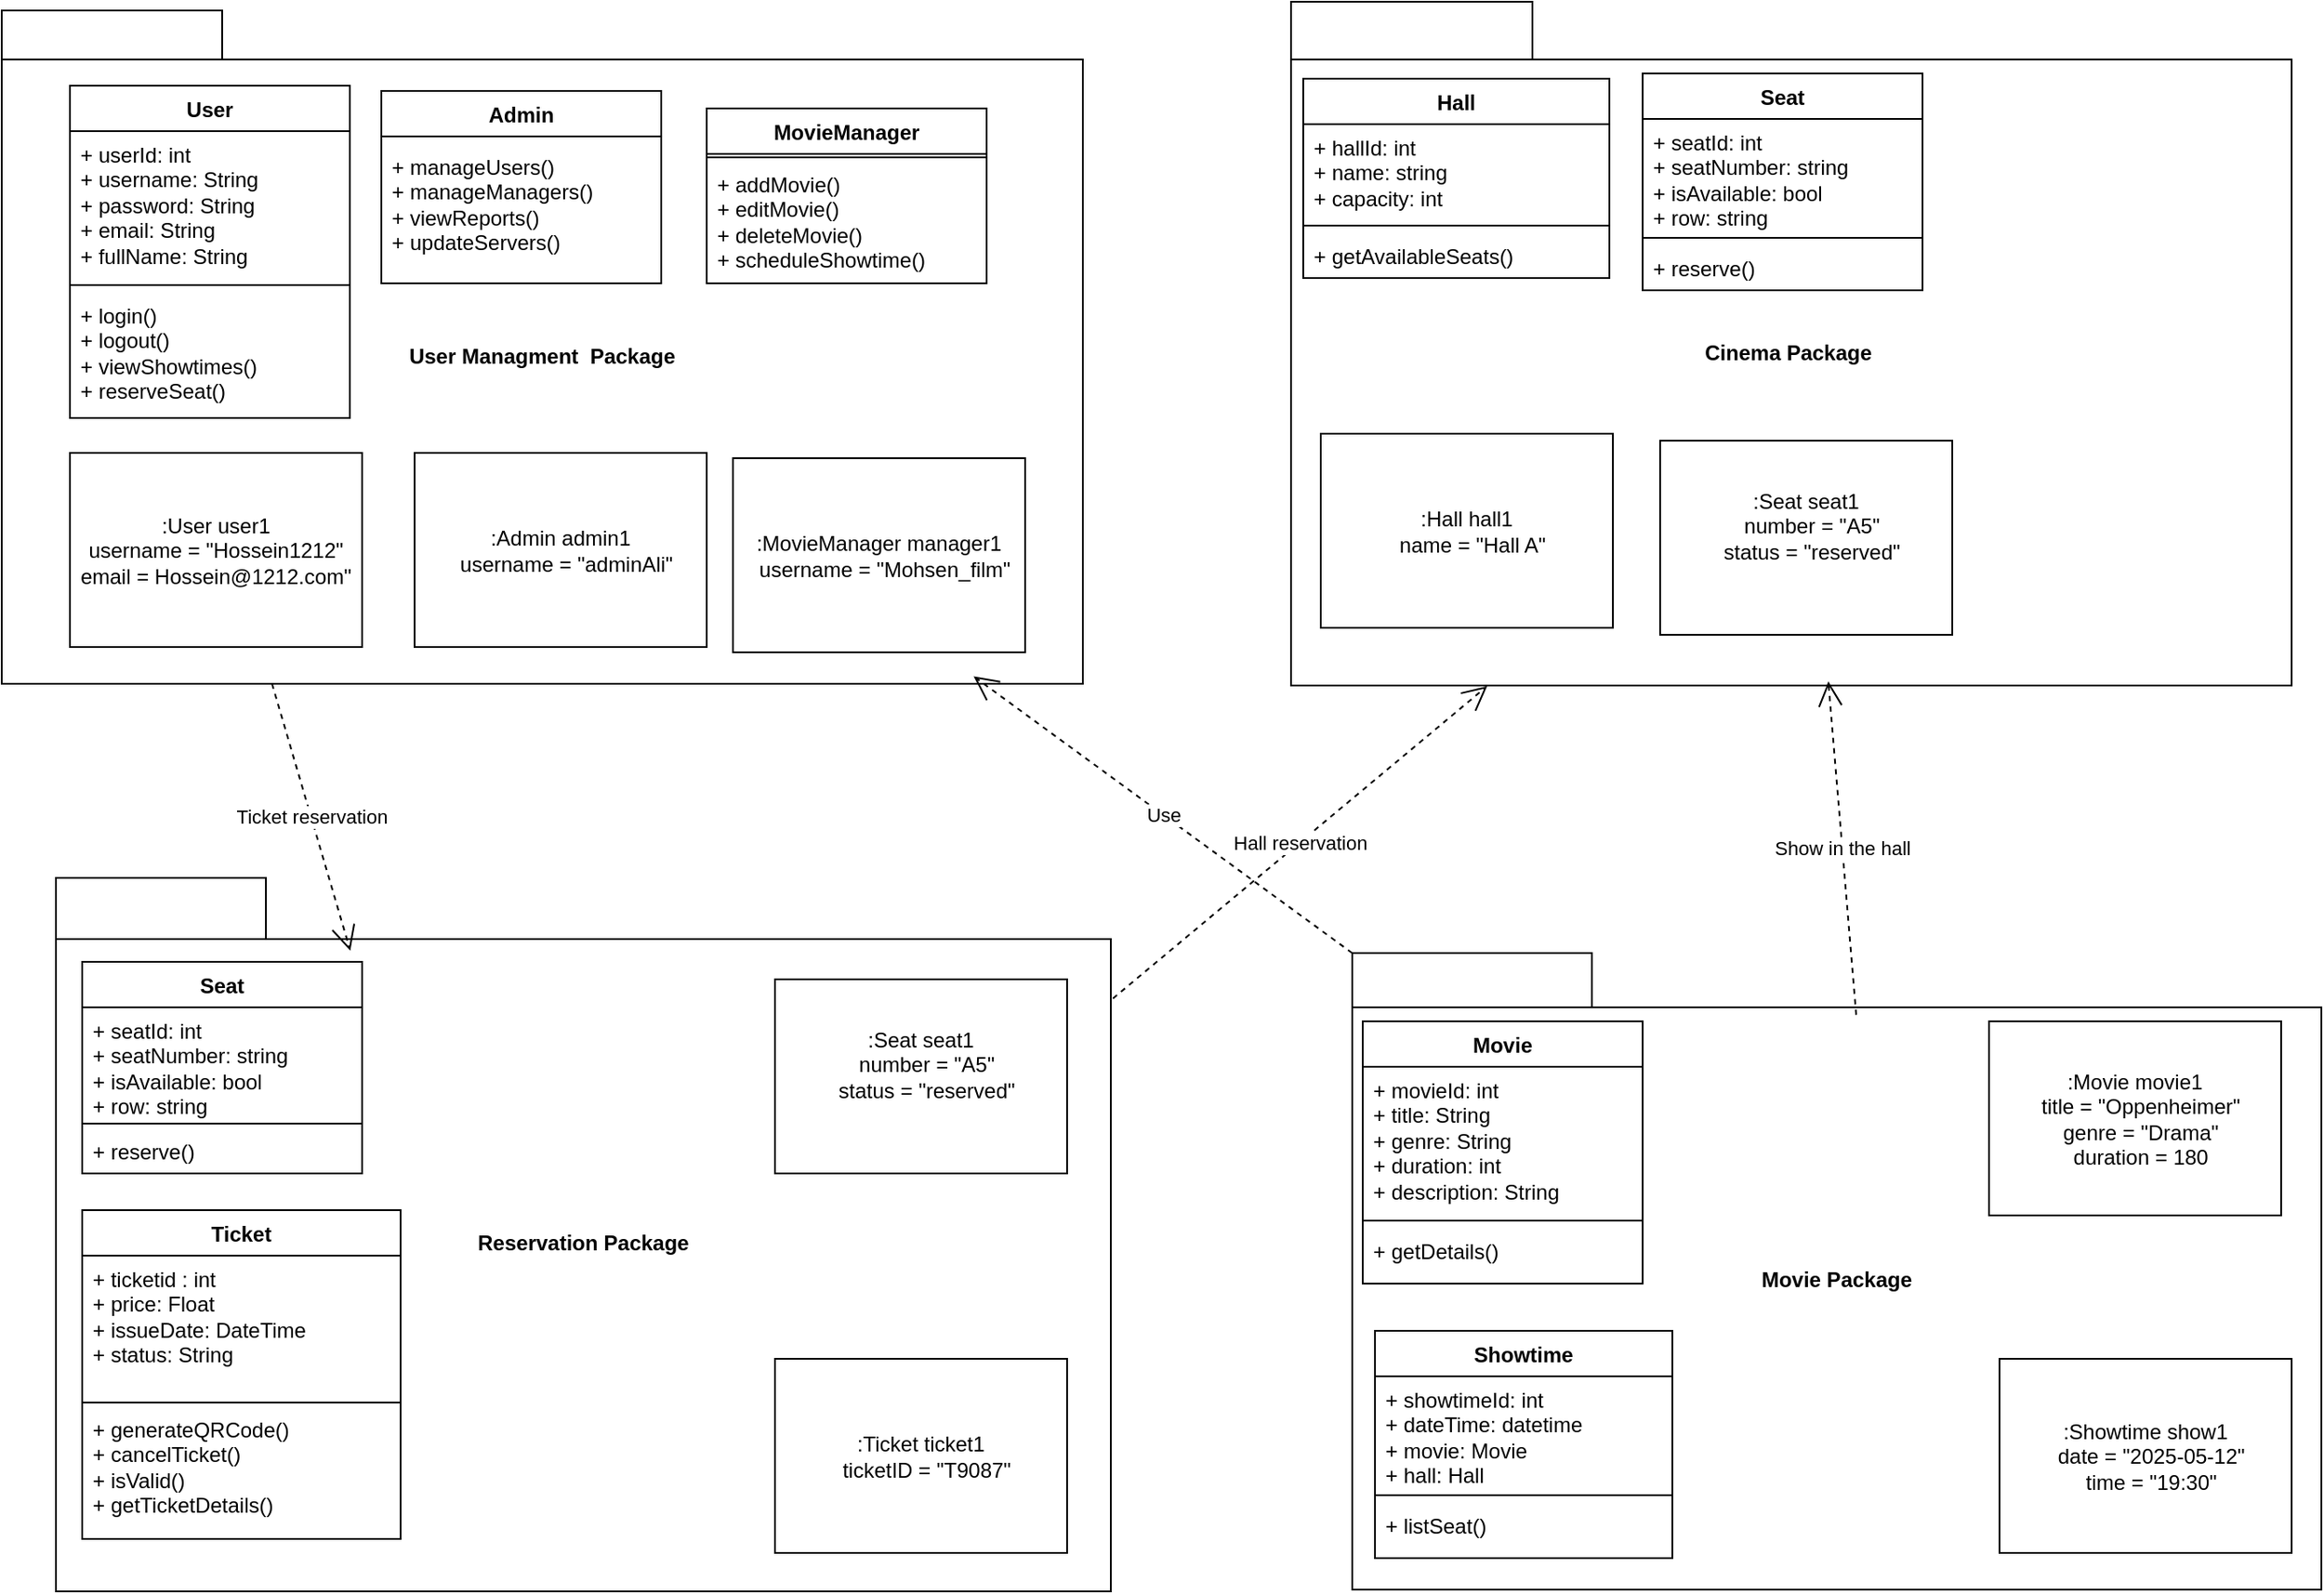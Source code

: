 <mxfile version="27.0.2">
  <diagram name="Page-1" id="L9Wf18wxegTXPgusKJFE">
    <mxGraphModel dx="1895" dy="1153" grid="0" gridSize="10" guides="1" tooltips="1" connect="1" arrows="1" fold="1" page="1" pageScale="1" pageWidth="850" pageHeight="1100" math="0" shadow="0">
      <root>
        <mxCell id="0" />
        <mxCell id="1" parent="0" />
        <mxCell id="6vWtqtXVMB1vAv6v9ba5-1" value="User Managment&amp;nbsp; Package" style="shape=folder;fontStyle=1;spacingTop=10;tabWidth=126;tabHeight=28;tabPosition=left;html=1;whiteSpace=wrap;" vertex="1" parent="1">
          <mxGeometry x="50" y="51" width="618" height="385" as="geometry" />
        </mxCell>
        <mxCell id="6vWtqtXVMB1vAv6v9ba5-6" value="User" style="swimlane;fontStyle=1;align=center;verticalAlign=top;childLayout=stackLayout;horizontal=1;startSize=26;horizontalStack=0;resizeParent=1;resizeParentMax=0;resizeLast=0;collapsible=1;marginBottom=0;whiteSpace=wrap;html=1;" vertex="1" parent="1">
          <mxGeometry x="89" y="94" width="160" height="190" as="geometry">
            <mxRectangle x="220" y="160" width="70" height="30" as="alternateBounds" />
          </mxGeometry>
        </mxCell>
        <mxCell id="6vWtqtXVMB1vAv6v9ba5-7" value="&lt;div&gt;+ userId: int&lt;/div&gt;&lt;div&gt;+ username: String&lt;/div&gt;&lt;div&gt;+ password: String&lt;/div&gt;&lt;div&gt;+ email: String&lt;/div&gt;&lt;div&gt;+ fullName: String&lt;/div&gt;" style="text;strokeColor=none;fillColor=none;align=left;verticalAlign=top;spacingLeft=4;spacingRight=4;overflow=hidden;rotatable=0;points=[[0,0.5],[1,0.5]];portConstraint=eastwest;whiteSpace=wrap;html=1;" vertex="1" parent="6vWtqtXVMB1vAv6v9ba5-6">
          <mxGeometry y="26" width="160" height="84" as="geometry" />
        </mxCell>
        <mxCell id="6vWtqtXVMB1vAv6v9ba5-8" value="" style="line;strokeWidth=1;fillColor=none;align=left;verticalAlign=middle;spacingTop=-1;spacingLeft=3;spacingRight=3;rotatable=0;labelPosition=right;points=[];portConstraint=eastwest;strokeColor=inherit;" vertex="1" parent="6vWtqtXVMB1vAv6v9ba5-6">
          <mxGeometry y="110" width="160" height="8" as="geometry" />
        </mxCell>
        <mxCell id="6vWtqtXVMB1vAv6v9ba5-9" value="&lt;div&gt;&lt;div&gt;+ login()&lt;/div&gt;&lt;div&gt;+ logout()&lt;/div&gt;&lt;div&gt;+ viewShowtimes()&lt;/div&gt;&lt;div&gt;+ reserveSeat()&lt;/div&gt;&lt;/div&gt;" style="text;strokeColor=none;fillColor=none;align=left;verticalAlign=top;spacingLeft=4;spacingRight=4;overflow=hidden;rotatable=0;points=[[0,0.5],[1,0.5]];portConstraint=eastwest;whiteSpace=wrap;html=1;" vertex="1" parent="6vWtqtXVMB1vAv6v9ba5-6">
          <mxGeometry y="118" width="160" height="72" as="geometry" />
        </mxCell>
        <mxCell id="6vWtqtXVMB1vAv6v9ba5-10" value="Admin" style="swimlane;fontStyle=1;align=center;verticalAlign=top;childLayout=stackLayout;horizontal=1;startSize=26;horizontalStack=0;resizeParent=1;resizeParentMax=0;resizeLast=0;collapsible=1;marginBottom=0;whiteSpace=wrap;html=1;" vertex="1" parent="1">
          <mxGeometry x="267" y="97" width="160" height="110" as="geometry" />
        </mxCell>
        <mxCell id="6vWtqtXVMB1vAv6v9ba5-11" value="+ field: type" style="text;strokeColor=none;fillColor=none;align=left;verticalAlign=top;spacingLeft=4;spacingRight=4;overflow=hidden;rotatable=0;points=[[0,0.5],[1,0.5]];portConstraint=eastwest;whiteSpace=wrap;html=1;" vertex="1" parent="6vWtqtXVMB1vAv6v9ba5-10">
          <mxGeometry y="26" width="160" height="4" as="geometry" />
        </mxCell>
        <mxCell id="6vWtqtXVMB1vAv6v9ba5-12" value="" style="line;strokeWidth=1;fillColor=none;align=left;verticalAlign=middle;spacingTop=-1;spacingLeft=3;spacingRight=3;rotatable=0;labelPosition=right;points=[];portConstraint=eastwest;strokeColor=inherit;" vertex="1" parent="6vWtqtXVMB1vAv6v9ba5-10">
          <mxGeometry y="30" width="160" as="geometry" />
        </mxCell>
        <mxCell id="6vWtqtXVMB1vAv6v9ba5-13" value="&lt;div&gt;+ manageUsers()&lt;/div&gt;&lt;div&gt;+ manageManagers()&lt;/div&gt;&lt;div&gt;+ viewReports()&lt;/div&gt;&lt;div&gt;+ updateServers()&lt;/div&gt;" style="text;strokeColor=none;fillColor=none;align=left;verticalAlign=top;spacingLeft=4;spacingRight=4;overflow=hidden;rotatable=0;points=[[0,0.5],[1,0.5]];portConstraint=eastwest;whiteSpace=wrap;html=1;" vertex="1" parent="6vWtqtXVMB1vAv6v9ba5-10">
          <mxGeometry y="30" width="160" height="80" as="geometry" />
        </mxCell>
        <mxCell id="6vWtqtXVMB1vAv6v9ba5-14" value="MovieManager" style="swimlane;fontStyle=1;align=center;verticalAlign=top;childLayout=stackLayout;horizontal=1;startSize=26;horizontalStack=0;resizeParent=1;resizeParentMax=0;resizeLast=0;collapsible=1;marginBottom=0;whiteSpace=wrap;html=1;" vertex="1" parent="1">
          <mxGeometry x="453" y="107" width="160" height="100" as="geometry" />
        </mxCell>
        <mxCell id="6vWtqtXVMB1vAv6v9ba5-15" value="" style="line;strokeWidth=1;fillColor=none;align=left;verticalAlign=middle;spacingTop=-1;spacingLeft=3;spacingRight=3;rotatable=0;labelPosition=right;points=[];portConstraint=eastwest;strokeColor=inherit;" vertex="1" parent="6vWtqtXVMB1vAv6v9ba5-14">
          <mxGeometry y="26" width="160" height="4" as="geometry" />
        </mxCell>
        <mxCell id="6vWtqtXVMB1vAv6v9ba5-16" value="&lt;div&gt;+ addMovie()&lt;/div&gt;&lt;div&gt;+ editMovie()&lt;/div&gt;&lt;div&gt;+ deleteMovie()&lt;/div&gt;&lt;div&gt;+ scheduleShowtime()&lt;/div&gt;" style="text;strokeColor=none;fillColor=none;align=left;verticalAlign=top;spacingLeft=4;spacingRight=4;overflow=hidden;rotatable=0;points=[[0,0.5],[1,0.5]];portConstraint=eastwest;whiteSpace=wrap;html=1;" vertex="1" parent="6vWtqtXVMB1vAv6v9ba5-14">
          <mxGeometry y="30" width="160" height="70" as="geometry" />
        </mxCell>
        <mxCell id="6vWtqtXVMB1vAv6v9ba5-17" value="Cinema Package&amp;nbsp;" style="shape=folder;fontStyle=1;spacingTop=10;tabWidth=138;tabHeight=33;tabPosition=left;html=1;whiteSpace=wrap;" vertex="1" parent="1">
          <mxGeometry x="787" y="46" width="572" height="391" as="geometry" />
        </mxCell>
        <mxCell id="6vWtqtXVMB1vAv6v9ba5-32" value="Hall" style="swimlane;fontStyle=1;align=center;verticalAlign=top;childLayout=stackLayout;horizontal=1;startSize=26;horizontalStack=0;resizeParent=1;resizeParentMax=0;resizeLast=0;collapsible=1;marginBottom=0;whiteSpace=wrap;html=1;" vertex="1" parent="1">
          <mxGeometry x="794" y="90" width="175" height="114" as="geometry" />
        </mxCell>
        <mxCell id="6vWtqtXVMB1vAv6v9ba5-33" value="&lt;div&gt;+ hallId: int&lt;/div&gt;&lt;div&gt;+ name: string&lt;/div&gt;&lt;div&gt;+ capacity: int&lt;/div&gt;" style="text;strokeColor=none;fillColor=none;align=left;verticalAlign=top;spacingLeft=4;spacingRight=4;overflow=hidden;rotatable=0;points=[[0,0.5],[1,0.5]];portConstraint=eastwest;whiteSpace=wrap;html=1;" vertex="1" parent="6vWtqtXVMB1vAv6v9ba5-32">
          <mxGeometry y="26" width="175" height="54" as="geometry" />
        </mxCell>
        <mxCell id="6vWtqtXVMB1vAv6v9ba5-34" value="" style="line;strokeWidth=1;fillColor=none;align=left;verticalAlign=middle;spacingTop=-1;spacingLeft=3;spacingRight=3;rotatable=0;labelPosition=right;points=[];portConstraint=eastwest;strokeColor=inherit;" vertex="1" parent="6vWtqtXVMB1vAv6v9ba5-32">
          <mxGeometry y="80" width="175" height="8" as="geometry" />
        </mxCell>
        <mxCell id="6vWtqtXVMB1vAv6v9ba5-35" value="+ getAvailableSeats()" style="text;strokeColor=none;fillColor=none;align=left;verticalAlign=top;spacingLeft=4;spacingRight=4;overflow=hidden;rotatable=0;points=[[0,0.5],[1,0.5]];portConstraint=eastwest;whiteSpace=wrap;html=1;" vertex="1" parent="6vWtqtXVMB1vAv6v9ba5-32">
          <mxGeometry y="88" width="175" height="26" as="geometry" />
        </mxCell>
        <mxCell id="6vWtqtXVMB1vAv6v9ba5-36" value="Reservation Package" style="shape=folder;fontStyle=1;spacingTop=10;tabWidth=120;tabHeight=35;tabPosition=left;html=1;whiteSpace=wrap;" vertex="1" parent="1">
          <mxGeometry x="81" y="547" width="603" height="408" as="geometry" />
        </mxCell>
        <mxCell id="6vWtqtXVMB1vAv6v9ba5-37" value="Seat" style="swimlane;fontStyle=1;align=center;verticalAlign=top;childLayout=stackLayout;horizontal=1;startSize=26;horizontalStack=0;resizeParent=1;resizeParentMax=0;resizeLast=0;collapsible=1;marginBottom=0;whiteSpace=wrap;html=1;" vertex="1" parent="1">
          <mxGeometry x="988" y="87" width="160" height="124" as="geometry" />
        </mxCell>
        <mxCell id="6vWtqtXVMB1vAv6v9ba5-38" value="&lt;div&gt;+ seatId: int&lt;/div&gt;&lt;div&gt;+ seatNumber: string&lt;/div&gt;&lt;div&gt;+ isAvailable: bool&lt;/div&gt;&lt;div&gt;+ row: string&lt;/div&gt;&lt;div&gt;&lt;br&gt;&lt;/div&gt;" style="text;strokeColor=none;fillColor=none;align=left;verticalAlign=top;spacingLeft=4;spacingRight=4;overflow=hidden;rotatable=0;points=[[0,0.5],[1,0.5]];portConstraint=eastwest;whiteSpace=wrap;html=1;flipH=1;" vertex="1" parent="6vWtqtXVMB1vAv6v9ba5-37">
          <mxGeometry y="26" width="160" height="64" as="geometry" />
        </mxCell>
        <mxCell id="6vWtqtXVMB1vAv6v9ba5-39" value="" style="line;strokeWidth=1;fillColor=none;align=left;verticalAlign=middle;spacingTop=-1;spacingLeft=3;spacingRight=3;rotatable=0;labelPosition=right;points=[];portConstraint=eastwest;strokeColor=inherit;" vertex="1" parent="6vWtqtXVMB1vAv6v9ba5-37">
          <mxGeometry y="90" width="160" height="8" as="geometry" />
        </mxCell>
        <mxCell id="6vWtqtXVMB1vAv6v9ba5-40" value="+ reserve()" style="text;strokeColor=none;fillColor=none;align=left;verticalAlign=top;spacingLeft=4;spacingRight=4;overflow=hidden;rotatable=0;points=[[0,0.5],[1,0.5]];portConstraint=eastwest;whiteSpace=wrap;html=1;" vertex="1" parent="6vWtqtXVMB1vAv6v9ba5-37">
          <mxGeometry y="98" width="160" height="26" as="geometry" />
        </mxCell>
        <mxCell id="6vWtqtXVMB1vAv6v9ba5-43" value="Seat" style="swimlane;fontStyle=1;align=center;verticalAlign=top;childLayout=stackLayout;horizontal=1;startSize=26;horizontalStack=0;resizeParent=1;resizeParentMax=0;resizeLast=0;collapsible=1;marginBottom=0;whiteSpace=wrap;html=1;" vertex="1" parent="1">
          <mxGeometry x="96" y="595" width="160" height="121" as="geometry" />
        </mxCell>
        <mxCell id="6vWtqtXVMB1vAv6v9ba5-44" value="&lt;div&gt;+ seatId: int&lt;/div&gt;&lt;div&gt;+ seatNumber: string&lt;/div&gt;&lt;div&gt;+ isAvailable: bool&lt;/div&gt;&lt;div&gt;+ row: string&lt;/div&gt;&lt;div&gt;&lt;br&gt;&lt;/div&gt;" style="text;strokeColor=none;fillColor=none;align=left;verticalAlign=top;spacingLeft=4;spacingRight=4;overflow=hidden;rotatable=0;points=[[0,0.5],[1,0.5]];portConstraint=eastwest;whiteSpace=wrap;html=1;flipH=1;" vertex="1" parent="6vWtqtXVMB1vAv6v9ba5-43">
          <mxGeometry y="26" width="160" height="64" as="geometry" />
        </mxCell>
        <mxCell id="6vWtqtXVMB1vAv6v9ba5-45" value="" style="line;strokeWidth=1;fillColor=none;align=left;verticalAlign=middle;spacingTop=-1;spacingLeft=3;spacingRight=3;rotatable=0;labelPosition=right;points=[];portConstraint=eastwest;strokeColor=inherit;" vertex="1" parent="6vWtqtXVMB1vAv6v9ba5-43">
          <mxGeometry y="90" width="160" height="5" as="geometry" />
        </mxCell>
        <mxCell id="6vWtqtXVMB1vAv6v9ba5-46" value="+ reserve()" style="text;strokeColor=none;fillColor=none;align=left;verticalAlign=top;spacingLeft=4;spacingRight=4;overflow=hidden;rotatable=0;points=[[0,0.5],[1,0.5]];portConstraint=eastwest;whiteSpace=wrap;html=1;" vertex="1" parent="6vWtqtXVMB1vAv6v9ba5-43">
          <mxGeometry y="95" width="160" height="26" as="geometry" />
        </mxCell>
        <mxCell id="6vWtqtXVMB1vAv6v9ba5-49" value="Ticket" style="swimlane;fontStyle=1;align=center;verticalAlign=top;childLayout=stackLayout;horizontal=1;startSize=26;horizontalStack=0;resizeParent=1;resizeParentMax=0;resizeLast=0;collapsible=1;marginBottom=0;whiteSpace=wrap;html=1;" vertex="1" parent="1">
          <mxGeometry x="96" y="737" width="182" height="188" as="geometry" />
        </mxCell>
        <mxCell id="6vWtqtXVMB1vAv6v9ba5-50" value="+ ticketid : int&lt;div&gt;+ price: Float&lt;/div&gt;&lt;div&gt;+ issueDate: DateTime&lt;/div&gt;&lt;div&gt;+ status: String&amp;nbsp;&lt;/div&gt;" style="text;strokeColor=none;fillColor=none;align=left;verticalAlign=top;spacingLeft=4;spacingRight=4;overflow=hidden;rotatable=0;points=[[0,0.5],[1,0.5]];portConstraint=eastwest;whiteSpace=wrap;html=1;" vertex="1" parent="6vWtqtXVMB1vAv6v9ba5-49">
          <mxGeometry y="26" width="182" height="82" as="geometry" />
        </mxCell>
        <mxCell id="6vWtqtXVMB1vAv6v9ba5-51" value="" style="line;strokeWidth=1;fillColor=none;align=left;verticalAlign=middle;spacingTop=-1;spacingLeft=3;spacingRight=3;rotatable=0;labelPosition=right;points=[];portConstraint=eastwest;strokeColor=inherit;" vertex="1" parent="6vWtqtXVMB1vAv6v9ba5-49">
          <mxGeometry y="108" width="182" height="4" as="geometry" />
        </mxCell>
        <mxCell id="6vWtqtXVMB1vAv6v9ba5-52" value="+ generateQRCode()&lt;div&gt;+ cancelTicket()&lt;/div&gt;&lt;div&gt;+ isValid()&lt;/div&gt;&lt;div&gt;+ getTicketDetails()&lt;/div&gt;" style="text;strokeColor=none;fillColor=none;align=left;verticalAlign=top;spacingLeft=4;spacingRight=4;overflow=hidden;rotatable=0;points=[[0,0.5],[1,0.5]];portConstraint=eastwest;whiteSpace=wrap;html=1;" vertex="1" parent="6vWtqtXVMB1vAv6v9ba5-49">
          <mxGeometry y="112" width="182" height="76" as="geometry" />
        </mxCell>
        <mxCell id="6vWtqtXVMB1vAv6v9ba5-53" value="Movie Package" style="shape=folder;fontStyle=1;spacingTop=10;tabWidth=137;tabHeight=31;tabPosition=left;html=1;whiteSpace=wrap;" vertex="1" parent="1">
          <mxGeometry x="822" y="590" width="554" height="364" as="geometry" />
        </mxCell>
        <mxCell id="6vWtqtXVMB1vAv6v9ba5-54" value="Movie" style="swimlane;fontStyle=1;align=center;verticalAlign=top;childLayout=stackLayout;horizontal=1;startSize=26;horizontalStack=0;resizeParent=1;resizeParentMax=0;resizeLast=0;collapsible=1;marginBottom=0;whiteSpace=wrap;html=1;" vertex="1" parent="1">
          <mxGeometry x="828" y="629" width="160" height="150" as="geometry" />
        </mxCell>
        <mxCell id="6vWtqtXVMB1vAv6v9ba5-55" value="&lt;div&gt;+ movieId: int&lt;/div&gt;&lt;div&gt;+ title: String&lt;/div&gt;&lt;div&gt;+ genre: String&lt;/div&gt;&lt;div&gt;+ duration: int&lt;/div&gt;&lt;div&gt;+ description: String&lt;/div&gt;" style="text;strokeColor=none;fillColor=none;align=left;verticalAlign=top;spacingLeft=4;spacingRight=4;overflow=hidden;rotatable=0;points=[[0,0.5],[1,0.5]];portConstraint=eastwest;whiteSpace=wrap;html=1;" vertex="1" parent="6vWtqtXVMB1vAv6v9ba5-54">
          <mxGeometry y="26" width="160" height="84" as="geometry" />
        </mxCell>
        <mxCell id="6vWtqtXVMB1vAv6v9ba5-56" value="" style="line;strokeWidth=1;fillColor=none;align=left;verticalAlign=middle;spacingTop=-1;spacingLeft=3;spacingRight=3;rotatable=0;labelPosition=right;points=[];portConstraint=eastwest;strokeColor=inherit;" vertex="1" parent="6vWtqtXVMB1vAv6v9ba5-54">
          <mxGeometry y="110" width="160" height="8" as="geometry" />
        </mxCell>
        <mxCell id="6vWtqtXVMB1vAv6v9ba5-57" value="&lt;div&gt;+ getDetails()&lt;/div&gt;" style="text;strokeColor=none;fillColor=none;align=left;verticalAlign=top;spacingLeft=4;spacingRight=4;overflow=hidden;rotatable=0;points=[[0,0.5],[1,0.5]];portConstraint=eastwest;whiteSpace=wrap;html=1;" vertex="1" parent="6vWtqtXVMB1vAv6v9ba5-54">
          <mxGeometry y="118" width="160" height="32" as="geometry" />
        </mxCell>
        <mxCell id="6vWtqtXVMB1vAv6v9ba5-62" value="Showtime" style="swimlane;fontStyle=1;align=center;verticalAlign=top;childLayout=stackLayout;horizontal=1;startSize=26;horizontalStack=0;resizeParent=1;resizeParentMax=0;resizeLast=0;collapsible=1;marginBottom=0;whiteSpace=wrap;html=1;" vertex="1" parent="1">
          <mxGeometry x="835" y="806" width="170" height="130" as="geometry">
            <mxRectangle x="320" y="300" width="90" height="30" as="alternateBounds" />
          </mxGeometry>
        </mxCell>
        <mxCell id="6vWtqtXVMB1vAv6v9ba5-63" value="&lt;div&gt;+ showtimeId: int&lt;/div&gt;&lt;div&gt;+ dateTime: datetime&lt;/div&gt;&lt;div&gt;+ movie: Movie&lt;/div&gt;&lt;div&gt;+ hall: Hall&lt;/div&gt;" style="text;strokeColor=none;fillColor=none;align=left;verticalAlign=top;spacingLeft=4;spacingRight=4;overflow=hidden;rotatable=0;points=[[0,0.5],[1,0.5]];portConstraint=eastwest;whiteSpace=wrap;html=1;" vertex="1" parent="6vWtqtXVMB1vAv6v9ba5-62">
          <mxGeometry y="26" width="170" height="64" as="geometry" />
        </mxCell>
        <mxCell id="6vWtqtXVMB1vAv6v9ba5-64" value="" style="line;strokeWidth=1;fillColor=none;align=left;verticalAlign=middle;spacingTop=-1;spacingLeft=3;spacingRight=3;rotatable=0;labelPosition=right;points=[];portConstraint=eastwest;strokeColor=inherit;" vertex="1" parent="6vWtqtXVMB1vAv6v9ba5-62">
          <mxGeometry y="90" width="170" height="8" as="geometry" />
        </mxCell>
        <mxCell id="6vWtqtXVMB1vAv6v9ba5-65" value="+ listSeat()" style="text;strokeColor=none;fillColor=none;align=left;verticalAlign=top;spacingLeft=4;spacingRight=4;overflow=hidden;rotatable=0;points=[[0,0.5],[1,0.5]];portConstraint=eastwest;whiteSpace=wrap;html=1;" vertex="1" parent="6vWtqtXVMB1vAv6v9ba5-62">
          <mxGeometry y="98" width="170" height="32" as="geometry" />
        </mxCell>
        <mxCell id="6vWtqtXVMB1vAv6v9ba5-66" value="&lt;div&gt;:Admin admin1&lt;/div&gt;&lt;div&gt;&amp;nbsp; username = &quot;adminAli&quot;&lt;/div&gt;" style="rounded=0;whiteSpace=wrap;html=1;" vertex="1" parent="1">
          <mxGeometry x="286" y="304" width="167" height="111" as="geometry" />
        </mxCell>
        <mxCell id="6vWtqtXVMB1vAv6v9ba5-67" value="&lt;div&gt;:MovieManager manager1&lt;/div&gt;&lt;div&gt;&amp;nbsp; username = &quot;Mohsen_film&quot;&lt;/div&gt;" style="rounded=0;whiteSpace=wrap;html=1;" vertex="1" parent="1">
          <mxGeometry x="468" y="307" width="167" height="111" as="geometry" />
        </mxCell>
        <mxCell id="6vWtqtXVMB1vAv6v9ba5-68" value="&lt;div&gt;:User user1&lt;/div&gt;&lt;div&gt;username = &quot;Hossein1212&quot;&lt;/div&gt;&lt;div&gt;email = Hossein@1212.com&quot;&lt;/div&gt;" style="rounded=0;whiteSpace=wrap;html=1;" vertex="1" parent="1">
          <mxGeometry x="89" y="304" width="167" height="111" as="geometry" />
        </mxCell>
        <mxCell id="6vWtqtXVMB1vAv6v9ba5-69" value="&lt;div&gt;:Seat seat1&lt;/div&gt;&lt;div&gt;&amp;nbsp; number = &quot;A5&quot;&lt;/div&gt;&lt;div&gt;&amp;nbsp; status = &quot;reserved&quot;&lt;/div&gt;&lt;div&gt;&lt;br&gt;&lt;/div&gt;" style="rounded=0;whiteSpace=wrap;html=1;" vertex="1" parent="1">
          <mxGeometry x="998" y="297" width="167" height="111" as="geometry" />
        </mxCell>
        <mxCell id="6vWtqtXVMB1vAv6v9ba5-70" value="&lt;div&gt;:Hall hall1&lt;/div&gt;&lt;div&gt;&amp;nbsp; name = &quot;Hall A&quot;&lt;/div&gt;" style="rounded=0;whiteSpace=wrap;html=1;" vertex="1" parent="1">
          <mxGeometry x="804" y="293" width="167" height="111" as="geometry" />
        </mxCell>
        <mxCell id="6vWtqtXVMB1vAv6v9ba5-71" value="&lt;div&gt;:Seat seat1&lt;/div&gt;&lt;div&gt;&amp;nbsp; number = &quot;A5&quot;&lt;/div&gt;&lt;div&gt;&amp;nbsp; status = &quot;reserved&quot;&lt;/div&gt;&lt;div&gt;&lt;br&gt;&lt;/div&gt;" style="rounded=0;whiteSpace=wrap;html=1;" vertex="1" parent="1">
          <mxGeometry x="492" y="605" width="167" height="111" as="geometry" />
        </mxCell>
        <mxCell id="6vWtqtXVMB1vAv6v9ba5-72" value="&lt;div&gt;:Ticket ticket1&lt;/div&gt;&lt;div&gt;&amp;nbsp; ticketID = &quot;T9087&quot;&lt;/div&gt;" style="rounded=0;whiteSpace=wrap;html=1;" vertex="1" parent="1">
          <mxGeometry x="492" y="822" width="167" height="111" as="geometry" />
        </mxCell>
        <mxCell id="6vWtqtXVMB1vAv6v9ba5-73" value="&lt;div&gt;:Movie movie1&lt;/div&gt;&lt;div&gt;&amp;nbsp; title = &quot;Oppenheimer&quot;&lt;/div&gt;&lt;div&gt;&amp;nbsp; genre = &quot;Drama&quot;&lt;/div&gt;&lt;div&gt;&amp;nbsp; duration = 180&lt;/div&gt;" style="rounded=0;whiteSpace=wrap;html=1;" vertex="1" parent="1">
          <mxGeometry x="1186" y="629" width="167" height="111" as="geometry" />
        </mxCell>
        <mxCell id="6vWtqtXVMB1vAv6v9ba5-74" value="&lt;div&gt;:Showtime show1&lt;/div&gt;&lt;div&gt;&amp;nbsp; date = &quot;2025-05-12&quot;&lt;/div&gt;&lt;div&gt;&amp;nbsp; time = &quot;19:30&quot;&lt;/div&gt;" style="rounded=0;whiteSpace=wrap;html=1;" vertex="1" parent="1">
          <mxGeometry x="1192" y="822" width="167" height="111" as="geometry" />
        </mxCell>
        <mxCell id="6vWtqtXVMB1vAv6v9ba5-75" value="Use" style="endArrow=open;endSize=12;dashed=1;html=1;rounded=0;entryX=0.899;entryY=0.989;entryDx=0;entryDy=0;entryPerimeter=0;exitX=0;exitY=0;exitDx=0;exitDy=0;exitPerimeter=0;" edge="1" parent="1" source="6vWtqtXVMB1vAv6v9ba5-53" target="6vWtqtXVMB1vAv6v9ba5-1">
          <mxGeometry width="160" relative="1" as="geometry">
            <mxPoint x="612" y="1071" as="sourcePoint" />
            <mxPoint x="772" y="1071" as="targetPoint" />
          </mxGeometry>
        </mxCell>
        <mxCell id="6vWtqtXVMB1vAv6v9ba5-76" value="Ticket reservation" style="endArrow=open;endSize=12;dashed=1;html=1;rounded=0;exitX=0.25;exitY=1;exitDx=0;exitDy=0;exitPerimeter=0;entryX=0.279;entryY=0.102;entryDx=0;entryDy=0;entryPerimeter=0;" edge="1" parent="1" source="6vWtqtXVMB1vAv6v9ba5-1" target="6vWtqtXVMB1vAv6v9ba5-36">
          <mxGeometry width="160" relative="1" as="geometry">
            <mxPoint x="363" y="545" as="sourcePoint" />
            <mxPoint x="523" y="545" as="targetPoint" />
          </mxGeometry>
        </mxCell>
        <mxCell id="6vWtqtXVMB1vAv6v9ba5-81" value="Hall reservation" style="endArrow=open;endSize=12;dashed=1;html=1;rounded=0;entryX=0.196;entryY=1.001;entryDx=0;entryDy=0;entryPerimeter=0;exitX=1.002;exitY=0.169;exitDx=0;exitDy=0;exitPerimeter=0;" edge="1" parent="1" source="6vWtqtXVMB1vAv6v9ba5-36" target="6vWtqtXVMB1vAv6v9ba5-17">
          <mxGeometry width="160" relative="1" as="geometry">
            <mxPoint x="733" y="513" as="sourcePoint" />
            <mxPoint x="893" y="513" as="targetPoint" />
          </mxGeometry>
        </mxCell>
        <mxCell id="6vWtqtXVMB1vAv6v9ba5-82" value="Show in the hall" style="endArrow=open;endSize=12;dashed=1;html=1;rounded=0;entryX=0.537;entryY=0.994;entryDx=0;entryDy=0;entryPerimeter=0;exitX=0.52;exitY=0.097;exitDx=0;exitDy=0;exitPerimeter=0;" edge="1" parent="1" source="6vWtqtXVMB1vAv6v9ba5-53" target="6vWtqtXVMB1vAv6v9ba5-17">
          <mxGeometry width="160" relative="1" as="geometry">
            <mxPoint x="1085" y="584" as="sourcePoint" />
            <mxPoint x="1245" y="584" as="targetPoint" />
          </mxGeometry>
        </mxCell>
      </root>
    </mxGraphModel>
  </diagram>
</mxfile>
